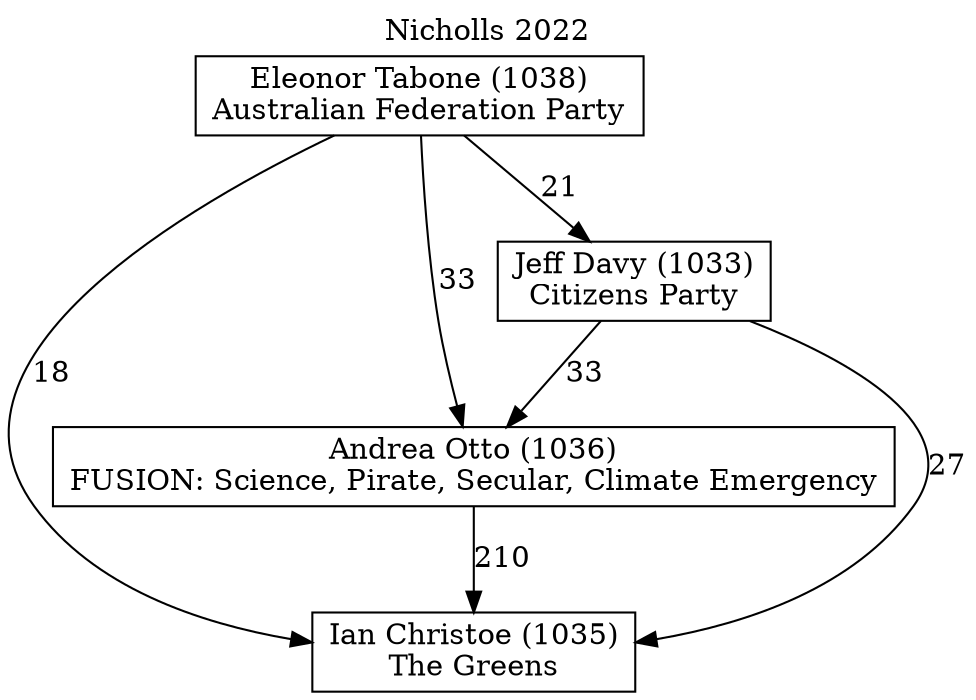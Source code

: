 // House preference flow
digraph "Ian Christoe (1035)_Nicholls_2022" {
	graph [label="Nicholls 2022" labelloc=t mclimit=10]
	node [shape=box]
	"Andrea Otto (1036)" [label="Andrea Otto (1036)
FUSION: Science, Pirate, Secular, Climate Emergency"]
	"Eleonor Tabone (1038)" [label="Eleonor Tabone (1038)
Australian Federation Party"]
	"Ian Christoe (1035)" [label="Ian Christoe (1035)
The Greens"]
	"Jeff Davy (1033)" [label="Jeff Davy (1033)
Citizens Party"]
	"Andrea Otto (1036)" -> "Ian Christoe (1035)" [label=210]
	"Eleonor Tabone (1038)" -> "Andrea Otto (1036)" [label=33]
	"Eleonor Tabone (1038)" -> "Ian Christoe (1035)" [label=18]
	"Eleonor Tabone (1038)" -> "Jeff Davy (1033)" [label=21]
	"Jeff Davy (1033)" -> "Andrea Otto (1036)" [label=33]
	"Jeff Davy (1033)" -> "Ian Christoe (1035)" [label=27]
}
